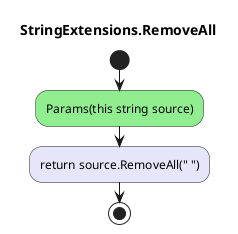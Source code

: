 @startuml StringExtensions.RemoveAll
title StringExtensions.RemoveAll
start
#LightGreen:Params(this string source);
#Lavender:return source.RemoveAll(" ");
stop
@enduml
